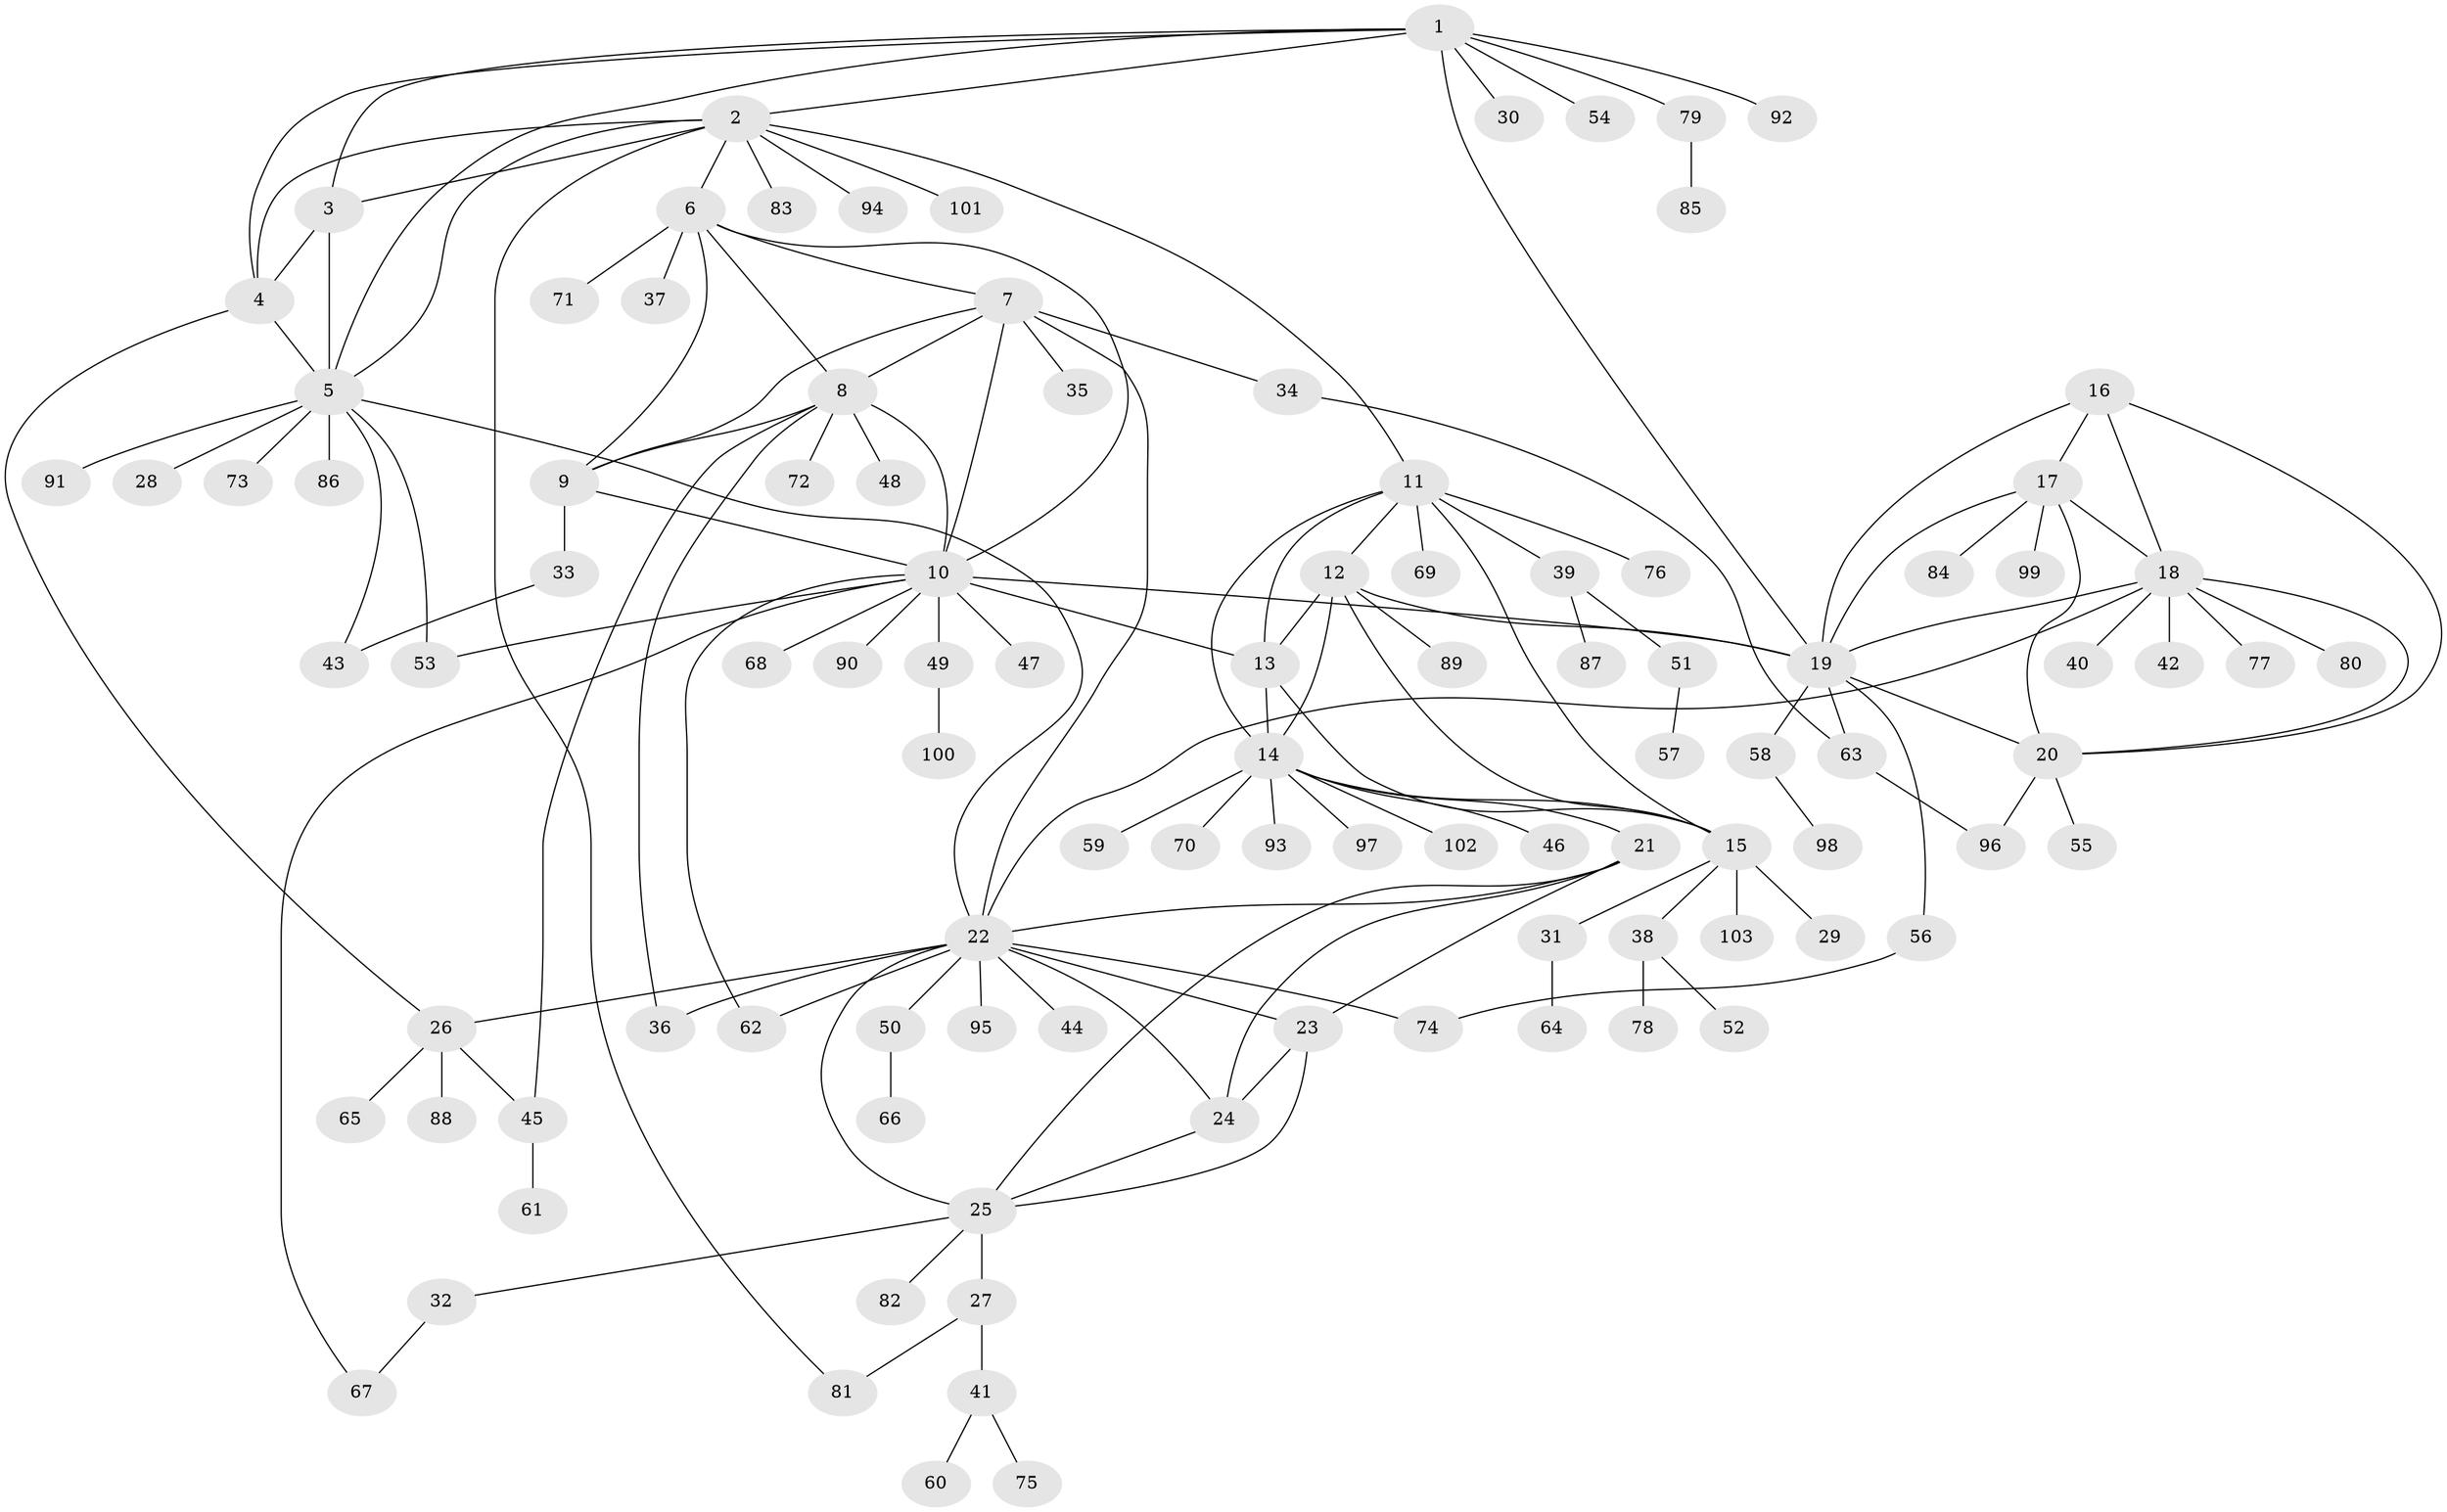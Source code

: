 // coarse degree distribution, {14: 0.013157894736842105, 9: 0.05263157894736842, 2: 0.17105263157894737, 6: 0.039473684210526314, 5: 0.02631578947368421, 12: 0.02631578947368421, 11: 0.013157894736842105, 4: 0.06578947368421052, 7: 0.013157894736842105, 1: 0.5657894736842105, 3: 0.013157894736842105}
// Generated by graph-tools (version 1.1) at 2025/52/02/27/25 19:52:21]
// undirected, 103 vertices, 149 edges
graph export_dot {
graph [start="1"]
  node [color=gray90,style=filled];
  1;
  2;
  3;
  4;
  5;
  6;
  7;
  8;
  9;
  10;
  11;
  12;
  13;
  14;
  15;
  16;
  17;
  18;
  19;
  20;
  21;
  22;
  23;
  24;
  25;
  26;
  27;
  28;
  29;
  30;
  31;
  32;
  33;
  34;
  35;
  36;
  37;
  38;
  39;
  40;
  41;
  42;
  43;
  44;
  45;
  46;
  47;
  48;
  49;
  50;
  51;
  52;
  53;
  54;
  55;
  56;
  57;
  58;
  59;
  60;
  61;
  62;
  63;
  64;
  65;
  66;
  67;
  68;
  69;
  70;
  71;
  72;
  73;
  74;
  75;
  76;
  77;
  78;
  79;
  80;
  81;
  82;
  83;
  84;
  85;
  86;
  87;
  88;
  89;
  90;
  91;
  92;
  93;
  94;
  95;
  96;
  97;
  98;
  99;
  100;
  101;
  102;
  103;
  1 -- 2;
  1 -- 3;
  1 -- 4;
  1 -- 5;
  1 -- 19;
  1 -- 30;
  1 -- 54;
  1 -- 79;
  1 -- 92;
  2 -- 3;
  2 -- 4;
  2 -- 5;
  2 -- 6;
  2 -- 11;
  2 -- 81;
  2 -- 83;
  2 -- 94;
  2 -- 101;
  3 -- 4;
  3 -- 5;
  4 -- 5;
  4 -- 26;
  5 -- 22;
  5 -- 28;
  5 -- 43;
  5 -- 53;
  5 -- 73;
  5 -- 86;
  5 -- 91;
  6 -- 7;
  6 -- 8;
  6 -- 9;
  6 -- 10;
  6 -- 37;
  6 -- 71;
  7 -- 8;
  7 -- 9;
  7 -- 10;
  7 -- 22;
  7 -- 34;
  7 -- 35;
  8 -- 9;
  8 -- 10;
  8 -- 36;
  8 -- 45;
  8 -- 48;
  8 -- 72;
  9 -- 10;
  9 -- 33;
  10 -- 13;
  10 -- 19;
  10 -- 47;
  10 -- 49;
  10 -- 53;
  10 -- 62;
  10 -- 67;
  10 -- 68;
  10 -- 90;
  11 -- 12;
  11 -- 13;
  11 -- 14;
  11 -- 15;
  11 -- 39;
  11 -- 69;
  11 -- 76;
  12 -- 13;
  12 -- 14;
  12 -- 15;
  12 -- 19;
  12 -- 89;
  13 -- 14;
  13 -- 15;
  14 -- 15;
  14 -- 21;
  14 -- 46;
  14 -- 59;
  14 -- 70;
  14 -- 93;
  14 -- 97;
  14 -- 102;
  15 -- 29;
  15 -- 31;
  15 -- 38;
  15 -- 103;
  16 -- 17;
  16 -- 18;
  16 -- 19;
  16 -- 20;
  17 -- 18;
  17 -- 19;
  17 -- 20;
  17 -- 84;
  17 -- 99;
  18 -- 19;
  18 -- 20;
  18 -- 22;
  18 -- 40;
  18 -- 42;
  18 -- 77;
  18 -- 80;
  19 -- 20;
  19 -- 56;
  19 -- 58;
  19 -- 63;
  20 -- 55;
  20 -- 96;
  21 -- 22;
  21 -- 23;
  21 -- 24;
  21 -- 25;
  22 -- 23;
  22 -- 24;
  22 -- 25;
  22 -- 26;
  22 -- 36;
  22 -- 44;
  22 -- 50;
  22 -- 62;
  22 -- 74;
  22 -- 95;
  23 -- 24;
  23 -- 25;
  24 -- 25;
  25 -- 27;
  25 -- 32;
  25 -- 82;
  26 -- 45;
  26 -- 65;
  26 -- 88;
  27 -- 41;
  27 -- 81;
  31 -- 64;
  32 -- 67;
  33 -- 43;
  34 -- 63;
  38 -- 52;
  38 -- 78;
  39 -- 51;
  39 -- 87;
  41 -- 60;
  41 -- 75;
  45 -- 61;
  49 -- 100;
  50 -- 66;
  51 -- 57;
  56 -- 74;
  58 -- 98;
  63 -- 96;
  79 -- 85;
}

